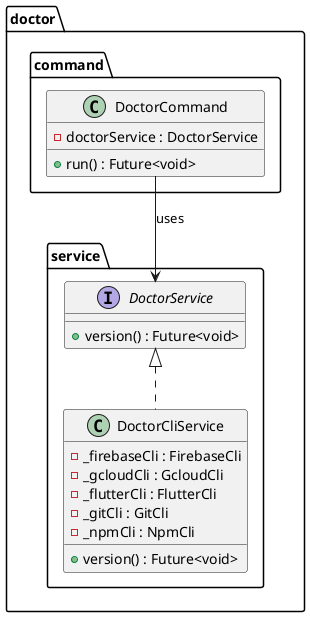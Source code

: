 @startuml doctor_command_class_diagram

package doctor {
    package command {
        class DoctorCommand {
         - doctorService : DoctorService
         + run() : Future<void>
        }
    }

    package service {
        interface DoctorService {
            + version() : Future<void>
        }

        class DoctorCliService implements DoctorService {
            - _firebaseCli : FirebaseCli
            - _gcloudCli : GcloudCli
            - _flutterCli : FlutterCli
            - _gitCli : GitCli
            - _npmCli : NpmCli
            + version() : Future<void>
        }
    }
}

DoctorCommand --> DoctorService : uses

@enduml
